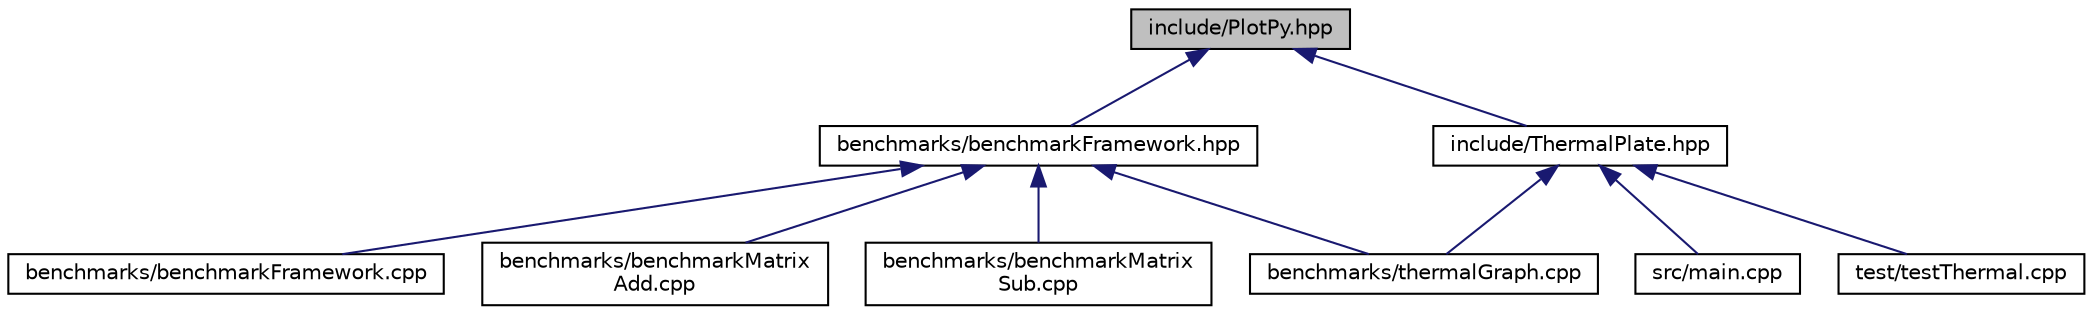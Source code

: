 digraph "include/PlotPy.hpp"
{
  edge [fontname="Helvetica",fontsize="10",labelfontname="Helvetica",labelfontsize="10"];
  node [fontname="Helvetica",fontsize="10",shape=record];
  Node33 [label="include/PlotPy.hpp",height=0.2,width=0.4,color="black", fillcolor="grey75", style="filled", fontcolor="black"];
  Node33 -> Node34 [dir="back",color="midnightblue",fontsize="10",style="solid",fontname="Helvetica"];
  Node34 [label="benchmarks/benchmarkFramework.hpp",height=0.2,width=0.4,color="black", fillcolor="white", style="filled",URL="$dc/dcc/benchmarkFramework_8hpp.html"];
  Node34 -> Node35 [dir="back",color="midnightblue",fontsize="10",style="solid",fontname="Helvetica"];
  Node35 [label="benchmarks/benchmarkFramework.cpp",height=0.2,width=0.4,color="black", fillcolor="white", style="filled",URL="$df/d08/benchmarkFramework_8cpp.html"];
  Node34 -> Node36 [dir="back",color="midnightblue",fontsize="10",style="solid",fontname="Helvetica"];
  Node36 [label="benchmarks/benchmarkMatrix\lAdd.cpp",height=0.2,width=0.4,color="black", fillcolor="white", style="filled",URL="$db/d8c/benchmarkMatrixAdd_8cpp.html"];
  Node34 -> Node37 [dir="back",color="midnightblue",fontsize="10",style="solid",fontname="Helvetica"];
  Node37 [label="benchmarks/benchmarkMatrix\lSub.cpp",height=0.2,width=0.4,color="black", fillcolor="white", style="filled",URL="$d0/da9/benchmarkMatrixSub_8cpp.html"];
  Node34 -> Node38 [dir="back",color="midnightblue",fontsize="10",style="solid",fontname="Helvetica"];
  Node38 [label="benchmarks/thermalGraph.cpp",height=0.2,width=0.4,color="black", fillcolor="white", style="filled",URL="$dc/dc9/thermalGraph_8cpp.html"];
  Node33 -> Node39 [dir="back",color="midnightblue",fontsize="10",style="solid",fontname="Helvetica"];
  Node39 [label="include/ThermalPlate.hpp",height=0.2,width=0.4,color="black", fillcolor="white", style="filled",URL="$dd/de8/ThermalPlate_8hpp.html"];
  Node39 -> Node38 [dir="back",color="midnightblue",fontsize="10",style="solid",fontname="Helvetica"];
  Node39 -> Node40 [dir="back",color="midnightblue",fontsize="10",style="solid",fontname="Helvetica"];
  Node40 [label="src/main.cpp",height=0.2,width=0.4,color="black", fillcolor="white", style="filled",URL="$df/d0a/main_8cpp.html"];
  Node39 -> Node41 [dir="back",color="midnightblue",fontsize="10",style="solid",fontname="Helvetica"];
  Node41 [label="test/testThermal.cpp",height=0.2,width=0.4,color="black", fillcolor="white", style="filled",URL="$dd/dd7/testThermal_8cpp.html"];
}
